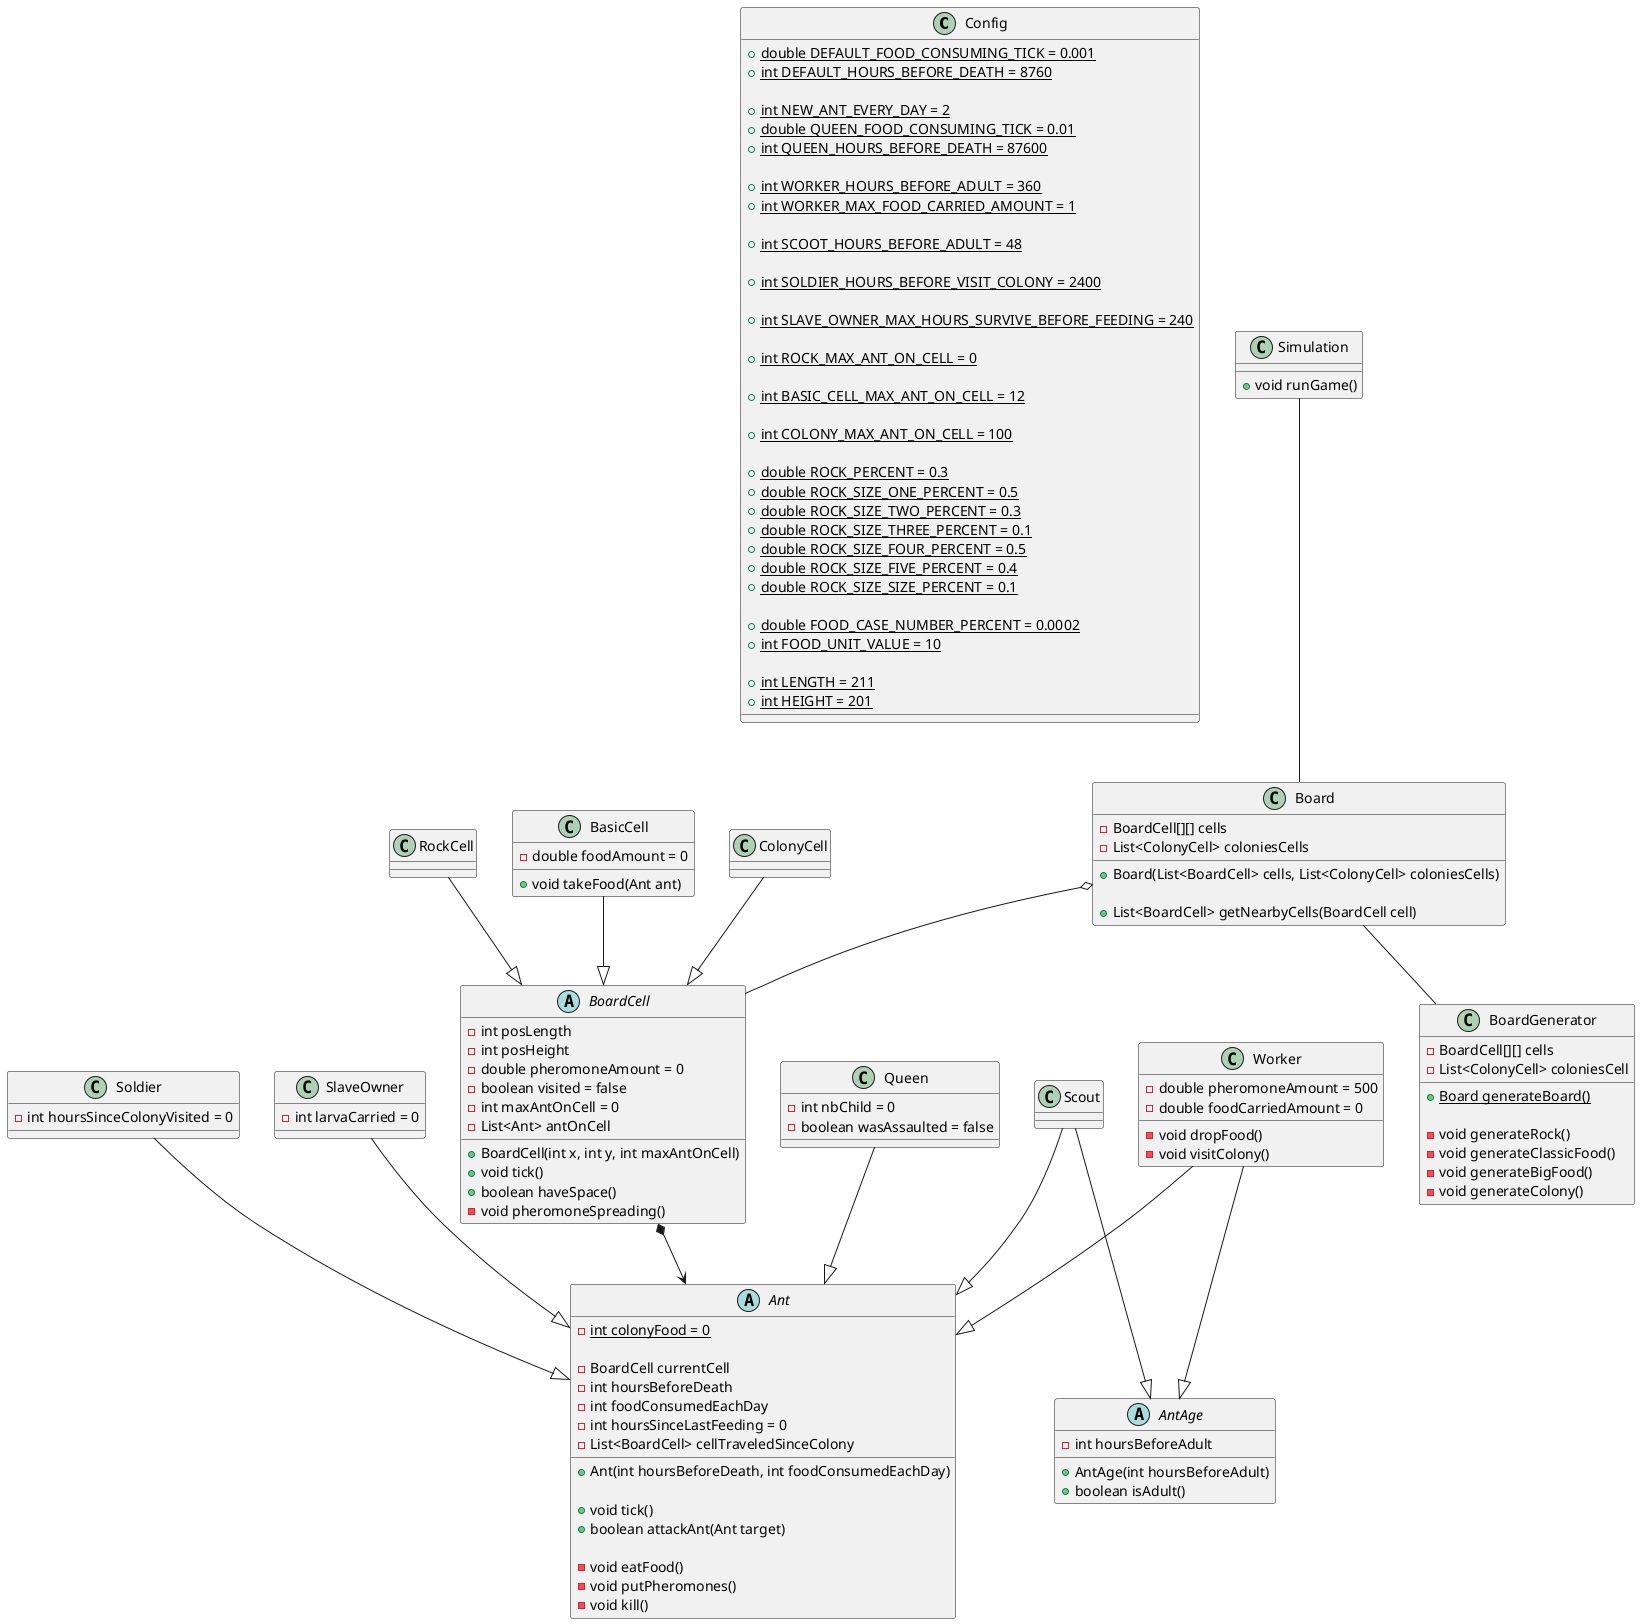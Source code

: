 @startuml Ant

class Config {
    + {static} double DEFAULT_FOOD_CONSUMING_TICK = 0.001
    + {static} int DEFAULT_HOURS_BEFORE_DEATH = 8760

    + {static} int NEW_ANT_EVERY_DAY = 2    
    + {static} double QUEEN_FOOD_CONSUMING_TICK = 0.01
    + {static} int QUEEN_HOURS_BEFORE_DEATH = 87600

    + {static} int WORKER_HOURS_BEFORE_ADULT = 360
    + {static} int WORKER_MAX_FOOD_CARRIED_AMOUNT = 1

    + {static} int SCOOT_HOURS_BEFORE_ADULT = 48

    + {static} int SOLDIER_HOURS_BEFORE_VISIT_COLONY = 2400

    + {static} int SLAVE_OWNER_MAX_HOURS_SURVIVE_BEFORE_FEEDING = 240

    + {static} int ROCK_MAX_ANT_ON_CELL = 0

    + {static} int BASIC_CELL_MAX_ANT_ON_CELL = 12

    + {static} int COLONY_MAX_ANT_ON_CELL = 100

    + {static} double ROCK_PERCENT = 0.3
    + {static} double ROCK_SIZE_ONE_PERCENT = 0.5
    + {static} double ROCK_SIZE_TWO_PERCENT = 0.3
    + {static} double ROCK_SIZE_THREE_PERCENT = 0.1
    + {static} double ROCK_SIZE_FOUR_PERCENT = 0.5
    + {static} double ROCK_SIZE_FIVE_PERCENT = 0.4
    + {static} double ROCK_SIZE_SIZE_PERCENT = 0.1

    + {static} double FOOD_CASE_NUMBER_PERCENT = 0.0002
    + {static} int FOOD_UNIT_VALUE = 10

    + {static} int LENGTH = 211
    + {static} int HEIGHT = 201
}

abstract class Ant {
    - {static} int colonyFood = 0
    
    - BoardCell currentCell
    - int hoursBeforeDeath
    - int foodConsumedEachDay
    - int hoursSinceLastFeeding = 0
    - List<BoardCell> cellTraveledSinceColony
    
    + Ant(int hoursBeforeDeath, int foodConsumedEachDay)

    + void tick()
    + boolean attackAnt(Ant target)

    - void eatFood()
    - void putPheromones()
    - void kill()
}

class Queen {
    - int nbChild = 0
    - boolean wasAssaulted = false
}

abstract class AntAge {
    + AntAge(int hoursBeforeAdult)

    - int hoursBeforeAdult

    + boolean isAdult()
}

class Worker {
    - double pheromoneAmount = 500
    - double foodCarriedAmount = 0

    - void dropFood()
    - void visitColony()
}

class Scout {
    
}

class Soldier {
    - int hoursSinceColonyVisited = 0
}

class SlaveOwner {
    - int larvaCarried = 0
}

abstract class BoardCell {
    - int posLength
    - int posHeight
    - double pheromoneAmount = 0
    - boolean visited = false
    - int maxAntOnCell = 0
    - List<Ant> antOnCell   

    + BoardCell(int x, int y, int maxAntOnCell)
    + void tick()
    + boolean haveSpace()
    - void pheromoneSpreading()
}

class RockCell {
    
}

class BasicCell {
    - double foodAmount = 0

    + void takeFood(Ant ant)
}

class ColonyCell {
    
}

class Board {
    - BoardCell[][] cells
    - List<ColonyCell> coloniesCells

    + Board(List<BoardCell> cells, List<ColonyCell> coloniesCells)
    
    + List<BoardCell> getNearbyCells(BoardCell cell)
}

class BoardGenerator {
    - BoardCell[][] cells
    - List<ColonyCell> coloniesCell

    + {static} Board generateBoard()

    - void generateRock()
    - void generateClassicFood()
    - void generateBigFood()
    - void generateColony()
}

class Simulation {
    + void runGame()
}

RockCell --|> BoardCell
BasicCell --|> BoardCell
ColonyCell --|> BoardCell

Simulation -- Board
Board -- BoardGenerator
Board o-- BoardCell

BoardCell *--> Ant

Worker --|> AntAge
Scout --|> AntAge

Worker --|> Ant
Scout --|> Ant
Soldier --|> Ant
SlaveOwner --|> Ant
Queen --|> Ant

@enduml